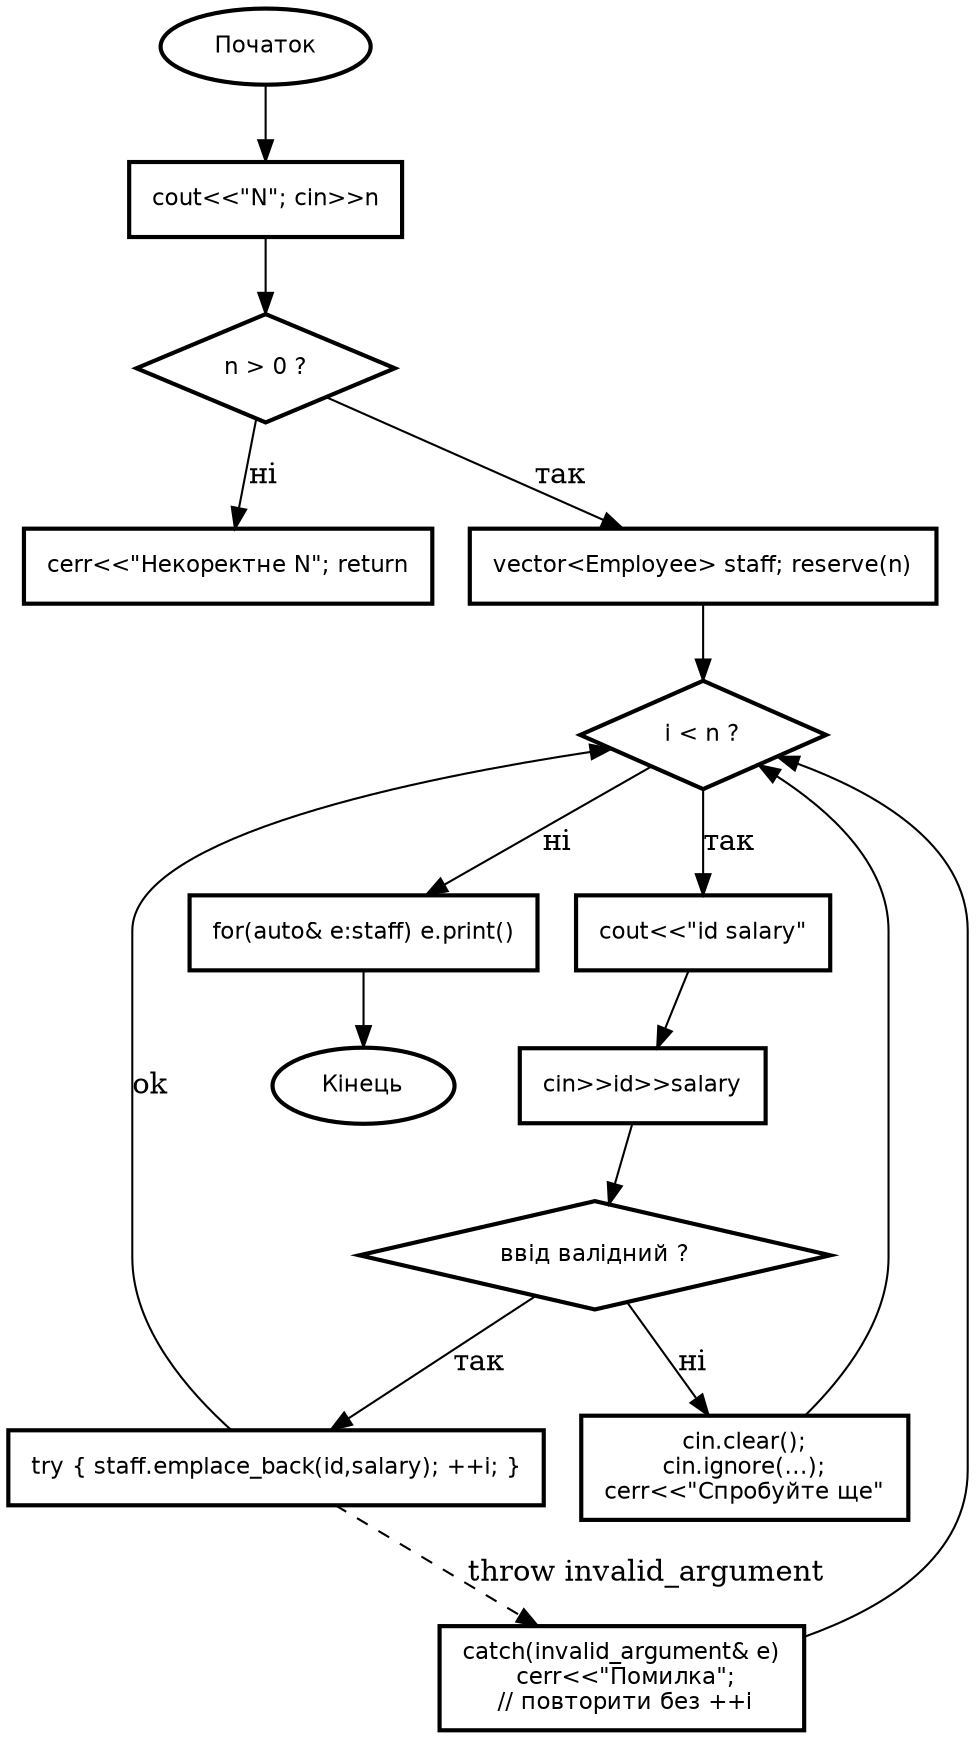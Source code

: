 // employee.dot
digraph employee {
rankdir=TB;
node [shape=box, style="solid,bold", fontname="DejaVu Sans", fontsize=11, margin="0.15,0.1"];

// employee()
    start [shape=oval, label="Початок"];
readN [label="cout<<\"N\"; cin>>n"];
checkN [shape=diamond, label="n > 0 ?"];
errN  [label="cerr<<\"Некоректне N\"; return"];
init  [label="vector<Employee> staff; reserve(n)"];
loop  [shape=diamond, label="i < n ?"];

prompt [label="cout<<\"id salary\""];
read   [label="cin>>id>>salary"];
validIO [shape=diamond, label="ввід валідний ?"];
badIO  [label="cin.clear();\ncin.ignore(...);\ncerr<<\"Спробуйте ще\""];
tryBlk    [label="try { staff.emplace_back(id,salary); ++i; }"];
catchBlk  [label="catch(invalid_argument& e)\n cerr<<\"Помилка\";\n // повторити без ++i"];

done   [label="for(auto& e:staff) e.print()"];
end    [shape=oval, label="Кінець"];

start -> readN -> checkN;
checkN -> init  [label="так"];
checkN -> errN  [label="ні"];
init -> loop;
loop -> prompt [label="так"];
prompt -> read -> validIO;
validIO -> tryBlk   [label="так"];
validIO -> badIO [label="ні"];
badIO -> loop;

tryBlk -> loop  [label="ok"];
tryBlk -> catchBlk [style=dashed, label="throw invalid_argument"];
catchBlk -> loop;

loop -> done [label="ні"];
done -> end;
}
